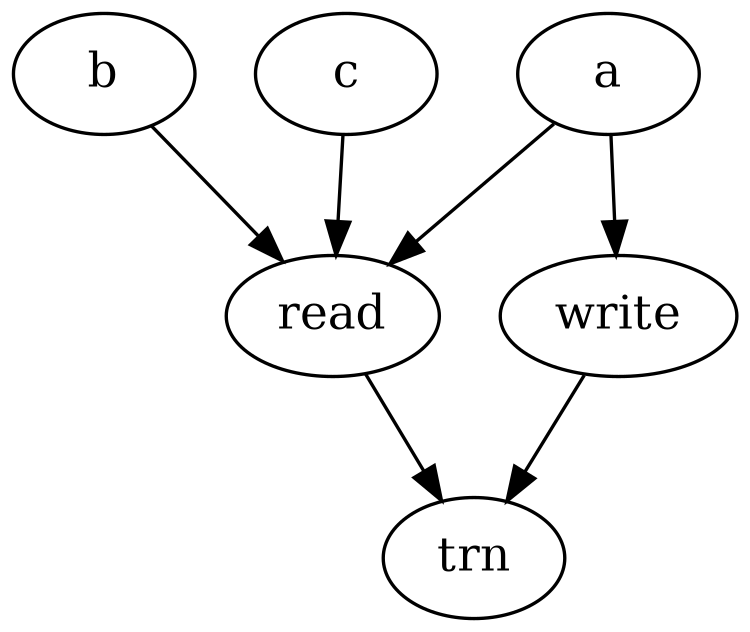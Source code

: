 digraph {

  size="5,8!"

  "trn"
  read
  a
  b
  c

  read->"trn"
  write->"trn"
  a->read
  a->write
  b->read
  c->read
  
}
